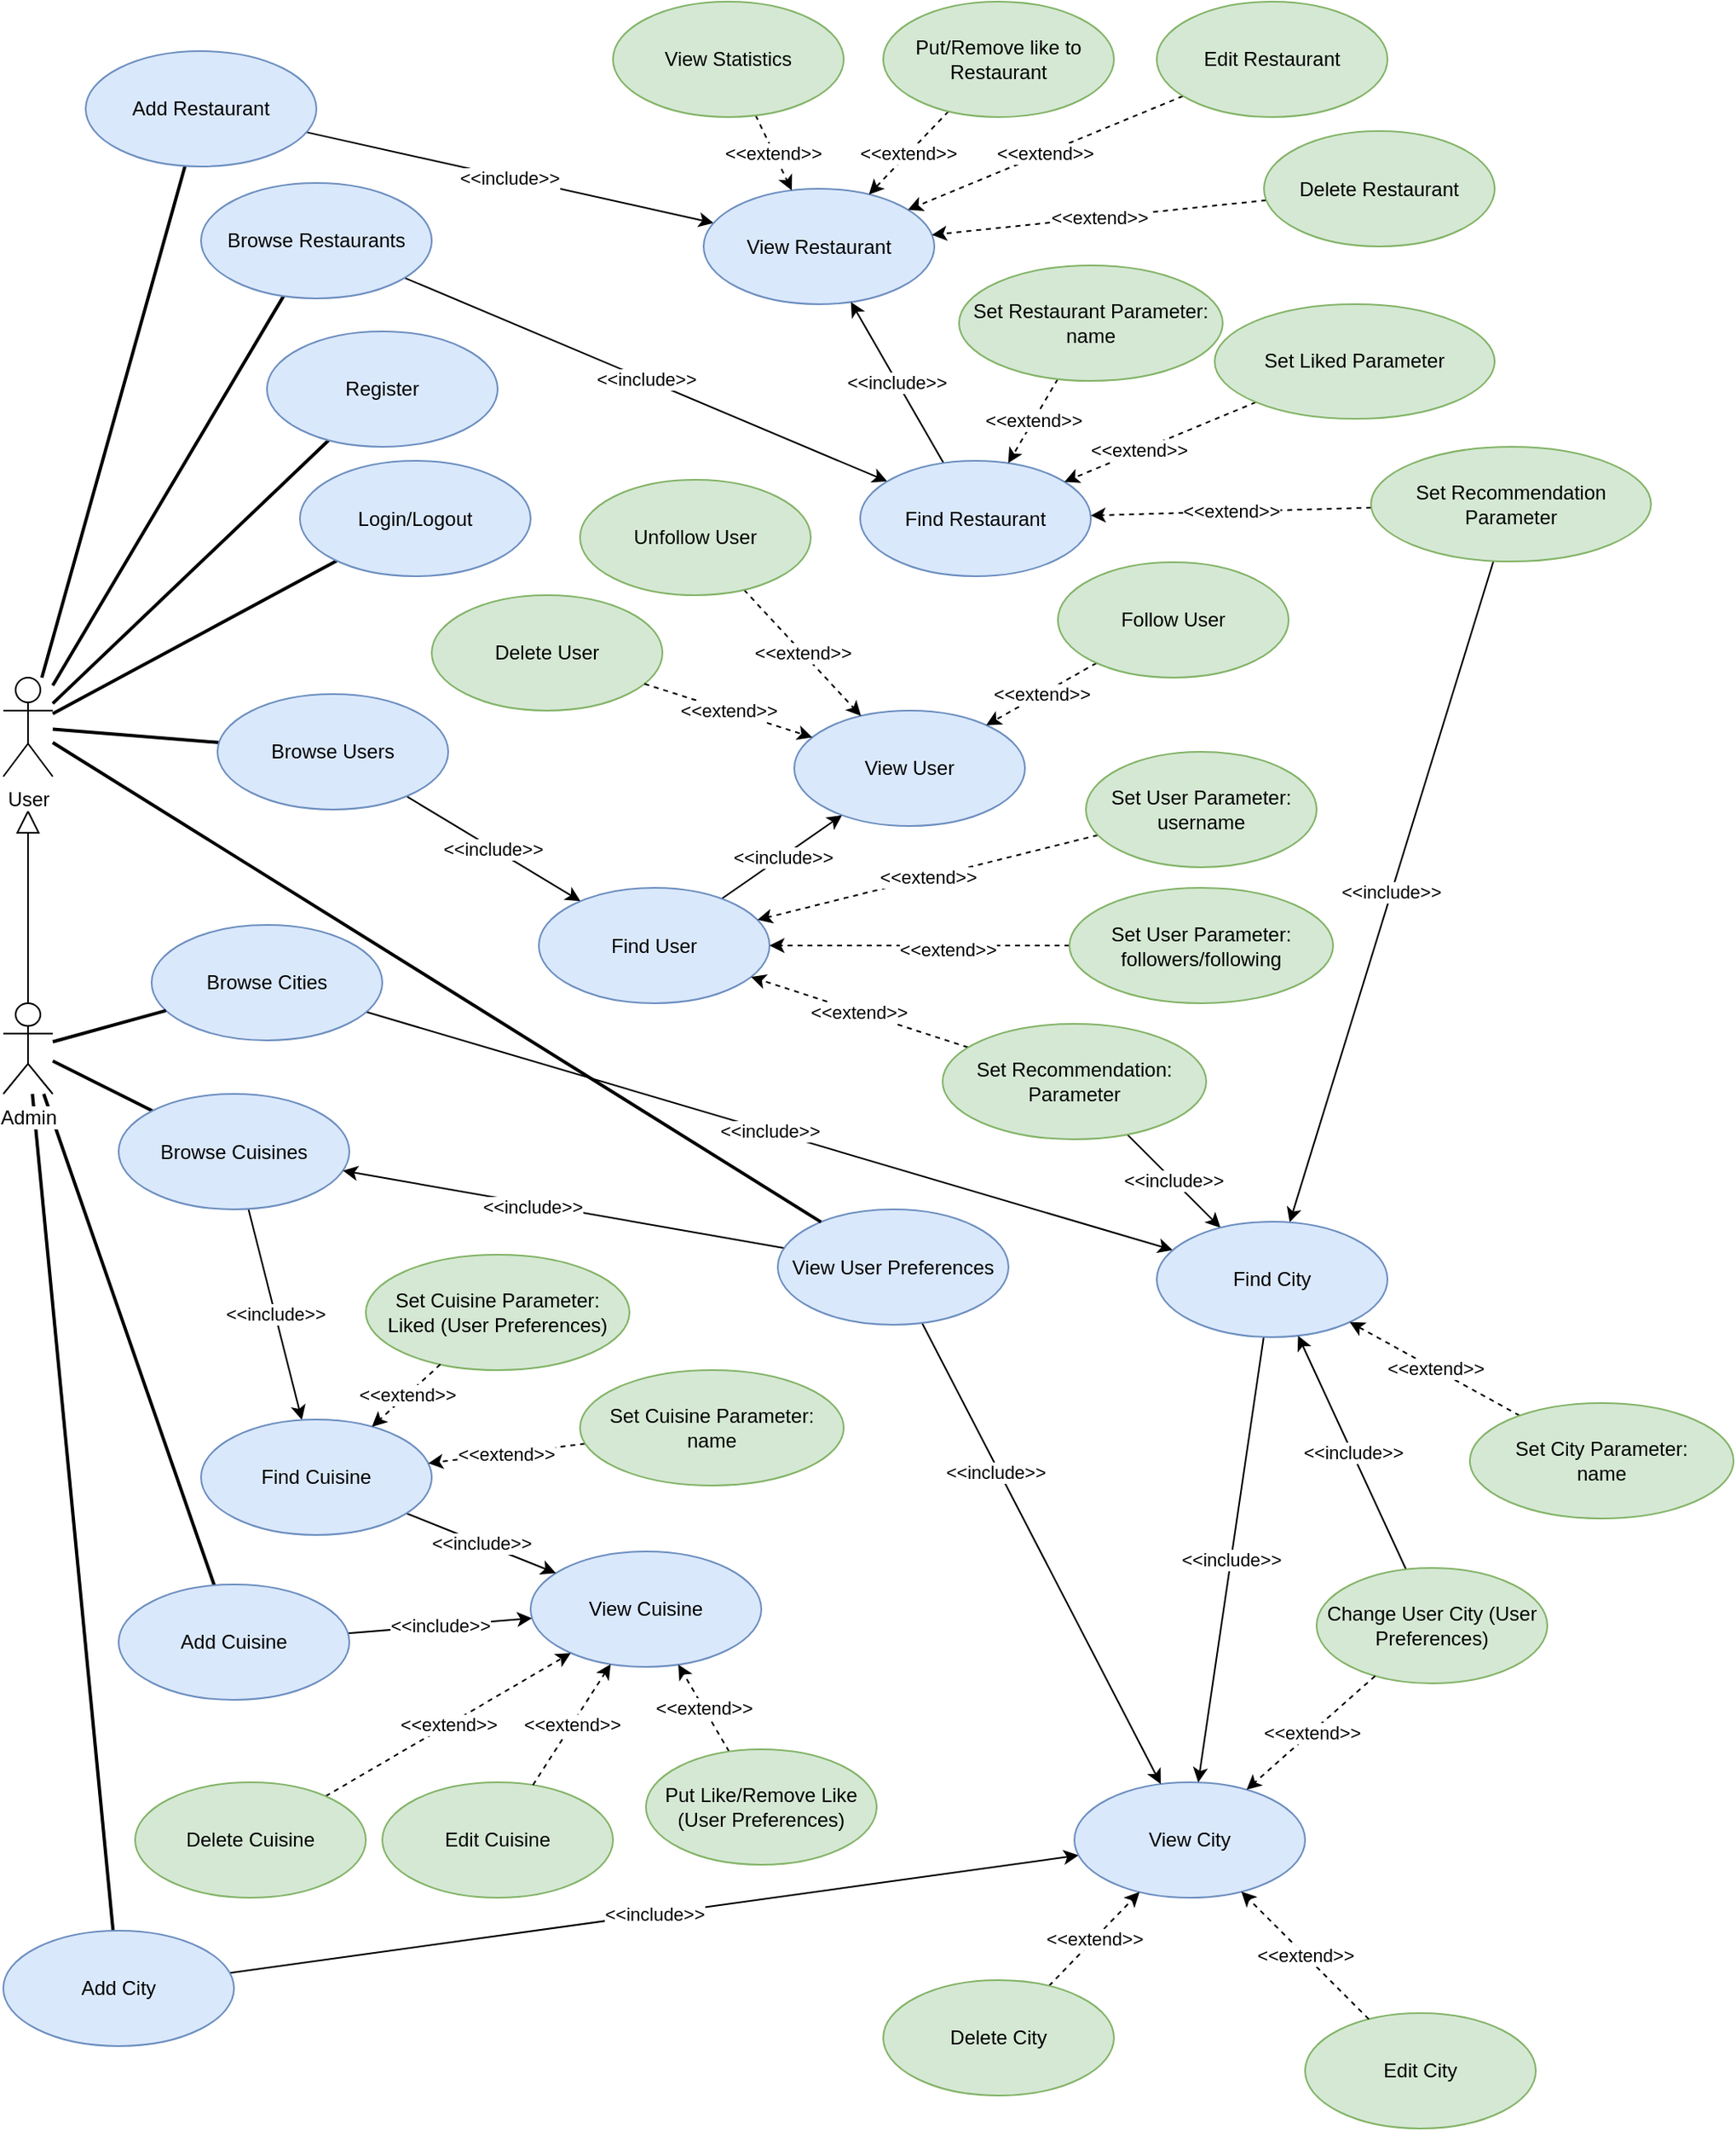 <mxfile version="13.4.5" type="github">
  <diagram id="KoGSpYwKqd-lorviJZdT" name="Page-1">
    <mxGraphModel dx="1414" dy="760" grid="1" gridSize="10" guides="1" tooltips="1" connect="1" arrows="1" fold="1" page="1" pageScale="1" pageWidth="690" pageHeight="980" math="0" shadow="0">
      <root>
        <mxCell id="0" />
        <mxCell id="1" parent="0" />
        <mxCell id="ns0X5BkVeZQu3-cm_ezH-1" style="edgeStyle=none;rounded=0;orthogonalLoop=1;jettySize=auto;html=1;endArrow=none;endFill=0;strokeWidth=2;" parent="1" source="ns0X5BkVeZQu3-cm_ezH-90" target="ns0X5BkVeZQu3-cm_ezH-9" edge="1">
          <mxGeometry relative="1" as="geometry" />
        </mxCell>
        <mxCell id="ns0X5BkVeZQu3-cm_ezH-2" style="edgeStyle=none;rounded=0;orthogonalLoop=1;jettySize=auto;html=1;endArrow=none;endFill=0;strokeWidth=2;" parent="1" source="ns0X5BkVeZQu3-cm_ezH-90" target="ns0X5BkVeZQu3-cm_ezH-29" edge="1">
          <mxGeometry relative="1" as="geometry" />
        </mxCell>
        <mxCell id="ns0X5BkVeZQu3-cm_ezH-3" style="edgeStyle=none;rounded=0;orthogonalLoop=1;jettySize=auto;html=1;endArrow=none;endFill=0;strokeWidth=2;" parent="1" source="ns0X5BkVeZQu3-cm_ezH-90" target="ns0X5BkVeZQu3-cm_ezH-10" edge="1">
          <mxGeometry relative="1" as="geometry" />
        </mxCell>
        <mxCell id="ns0X5BkVeZQu3-cm_ezH-4" style="edgeStyle=none;rounded=0;orthogonalLoop=1;jettySize=auto;html=1;endArrow=none;endFill=0;strokeWidth=2;" parent="1" source="ns0X5BkVeZQu3-cm_ezH-90" target="ns0X5BkVeZQu3-cm_ezH-11" edge="1">
          <mxGeometry relative="1" as="geometry" />
        </mxCell>
        <mxCell id="ns0X5BkVeZQu3-cm_ezH-5" style="edgeStyle=none;rounded=0;orthogonalLoop=1;jettySize=auto;html=1;endArrow=none;endFill=0;strokeWidth=2;" parent="1" source="ns0X5BkVeZQu3-cm_ezH-90" target="ns0X5BkVeZQu3-cm_ezH-18" edge="1">
          <mxGeometry relative="1" as="geometry" />
        </mxCell>
        <mxCell id="ns0X5BkVeZQu3-cm_ezH-7" style="edgeStyle=none;rounded=0;orthogonalLoop=1;jettySize=auto;html=1;endArrow=none;endFill=0;strokeWidth=2;" parent="1" source="ns0X5BkVeZQu3-cm_ezH-43" target="ns0X5BkVeZQu3-cm_ezH-57" edge="1">
          <mxGeometry relative="1" as="geometry">
            <mxPoint x="60" y="640" as="sourcePoint" />
          </mxGeometry>
        </mxCell>
        <mxCell id="ns0X5BkVeZQu3-cm_ezH-8" value="&amp;lt;&amp;lt;include&amp;gt;&amp;gt;" style="edgeStyle=none;rounded=0;orthogonalLoop=1;jettySize=auto;html=1;" parent="1" source="ns0X5BkVeZQu3-cm_ezH-9" target="ns0X5BkVeZQu3-cm_ezH-12" edge="1">
          <mxGeometry relative="1" as="geometry" />
        </mxCell>
        <mxCell id="ns0X5BkVeZQu3-cm_ezH-9" value="Add Restaurant" style="ellipse;whiteSpace=wrap;html=1;fontSize=12;fillColor=#dae8fc;strokeColor=#6c8ebf;" parent="1" vertex="1">
          <mxGeometry x="60" y="30" width="140" height="70" as="geometry" />
        </mxCell>
        <mxCell id="ns0X5BkVeZQu3-cm_ezH-10" value="Register" style="ellipse;whiteSpace=wrap;html=1;fontSize=12;fillColor=#dae8fc;strokeColor=#6c8ebf;" parent="1" vertex="1">
          <mxGeometry x="170" y="200" width="140" height="70" as="geometry" />
        </mxCell>
        <mxCell id="ns0X5BkVeZQu3-cm_ezH-11" value="Login/Logout" style="ellipse;whiteSpace=wrap;html=1;fontSize=12;fillColor=#dae8fc;strokeColor=#6c8ebf;" parent="1" vertex="1">
          <mxGeometry x="190" y="278.5" width="140" height="70" as="geometry" />
        </mxCell>
        <mxCell id="ns0X5BkVeZQu3-cm_ezH-12" value="View Restaurant" style="ellipse;whiteSpace=wrap;html=1;fontSize=12;fillColor=#dae8fc;strokeColor=#6c8ebf;" parent="1" vertex="1">
          <mxGeometry x="435" y="113.5" width="140" height="70" as="geometry" />
        </mxCell>
        <mxCell id="ns0X5BkVeZQu3-cm_ezH-13" value="&amp;lt;&amp;lt;extend&amp;gt;&amp;gt;" style="edgeStyle=none;rounded=0;orthogonalLoop=1;jettySize=auto;html=1;dashed=1;" parent="1" source="ns0X5BkVeZQu3-cm_ezH-14" target="ns0X5BkVeZQu3-cm_ezH-12" edge="1">
          <mxGeometry relative="1" as="geometry" />
        </mxCell>
        <mxCell id="ns0X5BkVeZQu3-cm_ezH-14" value="Edit Restaurant" style="ellipse;whiteSpace=wrap;html=1;fontSize=12;fillColor=#d5e8d4;strokeColor=#82b366;" parent="1" vertex="1">
          <mxGeometry x="710" width="140" height="70" as="geometry" />
        </mxCell>
        <mxCell id="ns0X5BkVeZQu3-cm_ezH-15" value="&amp;lt;&amp;lt;extend&amp;gt;&amp;gt;" style="edgeStyle=none;rounded=0;orthogonalLoop=1;jettySize=auto;html=1;dashed=1;" parent="1" source="ns0X5BkVeZQu3-cm_ezH-16" target="ns0X5BkVeZQu3-cm_ezH-12" edge="1">
          <mxGeometry relative="1" as="geometry" />
        </mxCell>
        <mxCell id="ns0X5BkVeZQu3-cm_ezH-16" value="Delete Restaurant" style="ellipse;whiteSpace=wrap;html=1;fontSize=12;fillColor=#d5e8d4;strokeColor=#82b366;" parent="1" vertex="1">
          <mxGeometry x="775.04" y="78.5" width="140" height="70" as="geometry" />
        </mxCell>
        <mxCell id="ns0X5BkVeZQu3-cm_ezH-17" value="&amp;lt;&amp;lt;include&amp;gt;&amp;gt;" style="edgeStyle=none;rounded=0;orthogonalLoop=1;jettySize=auto;html=1;" parent="1" source="ns0X5BkVeZQu3-cm_ezH-18" target="ns0X5BkVeZQu3-cm_ezH-20" edge="1">
          <mxGeometry relative="1" as="geometry" />
        </mxCell>
        <mxCell id="ns0X5BkVeZQu3-cm_ezH-18" value="Browse Users" style="ellipse;whiteSpace=wrap;html=1;fontSize=12;fillColor=#dae8fc;strokeColor=#6c8ebf;" parent="1" vertex="1">
          <mxGeometry x="140" y="420" width="140" height="70" as="geometry" />
        </mxCell>
        <mxCell id="ns0X5BkVeZQu3-cm_ezH-19" value="&amp;lt;&amp;lt;include&amp;gt;&amp;gt;" style="edgeStyle=none;rounded=0;orthogonalLoop=1;jettySize=auto;html=1;" parent="1" source="ns0X5BkVeZQu3-cm_ezH-20" target="ns0X5BkVeZQu3-cm_ezH-23" edge="1">
          <mxGeometry relative="1" as="geometry" />
        </mxCell>
        <mxCell id="ns0X5BkVeZQu3-cm_ezH-20" value="Find User" style="ellipse;whiteSpace=wrap;html=1;fontSize=12;fillColor=#dae8fc;strokeColor=#6c8ebf;" parent="1" vertex="1">
          <mxGeometry x="335" y="537.5" width="140" height="70" as="geometry" />
        </mxCell>
        <mxCell id="ns0X5BkVeZQu3-cm_ezH-21" value="&amp;lt;&amp;lt;extend&amp;gt;&amp;gt;" style="edgeStyle=none;rounded=0;orthogonalLoop=1;jettySize=auto;html=1;dashed=1;" parent="1" source="ns0X5BkVeZQu3-cm_ezH-22" target="ns0X5BkVeZQu3-cm_ezH-20" edge="1">
          <mxGeometry relative="1" as="geometry" />
        </mxCell>
        <mxCell id="ns0X5BkVeZQu3-cm_ezH-22" value="Set User Parameter:&lt;br&gt;username" style="ellipse;whiteSpace=wrap;html=1;fontSize=12;fillColor=#d5e8d4;strokeColor=#82b366;" parent="1" vertex="1">
          <mxGeometry x="667" y="455" width="140" height="70" as="geometry" />
        </mxCell>
        <mxCell id="ns0X5BkVeZQu3-cm_ezH-23" value="View User" style="ellipse;whiteSpace=wrap;html=1;fontSize=12;fillColor=#dae8fc;strokeColor=#6c8ebf;" parent="1" vertex="1">
          <mxGeometry x="490" y="430" width="140" height="70" as="geometry" />
        </mxCell>
        <mxCell id="ns0X5BkVeZQu3-cm_ezH-24" value="&amp;lt;&amp;lt;extend&amp;gt;&amp;gt;" style="edgeStyle=none;rounded=0;orthogonalLoop=1;jettySize=auto;html=1;dashed=1;" parent="1" source="ns0X5BkVeZQu3-cm_ezH-25" target="ns0X5BkVeZQu3-cm_ezH-23" edge="1">
          <mxGeometry relative="1" as="geometry" />
        </mxCell>
        <mxCell id="ns0X5BkVeZQu3-cm_ezH-25" value="Follow User" style="ellipse;whiteSpace=wrap;html=1;fontSize=12;fillColor=#d5e8d4;strokeColor=#82b366;" parent="1" vertex="1">
          <mxGeometry x="650" y="340" width="140" height="70" as="geometry" />
        </mxCell>
        <mxCell id="ns0X5BkVeZQu3-cm_ezH-26" value="&amp;lt;&amp;lt;extend&amp;gt;&amp;gt;" style="edgeStyle=none;rounded=0;orthogonalLoop=1;jettySize=auto;html=1;dashed=1;" parent="1" source="ns0X5BkVeZQu3-cm_ezH-27" target="ns0X5BkVeZQu3-cm_ezH-23" edge="1">
          <mxGeometry relative="1" as="geometry" />
        </mxCell>
        <mxCell id="ns0X5BkVeZQu3-cm_ezH-27" value="Unfollow User" style="ellipse;whiteSpace=wrap;html=1;fontSize=12;fillColor=#d5e8d4;strokeColor=#82b366;" parent="1" vertex="1">
          <mxGeometry x="360" y="290" width="140" height="70" as="geometry" />
        </mxCell>
        <mxCell id="ns0X5BkVeZQu3-cm_ezH-28" value="&amp;lt;&amp;lt;include&amp;gt;&amp;gt;" style="edgeStyle=none;rounded=0;orthogonalLoop=1;jettySize=auto;html=1;" parent="1" source="ns0X5BkVeZQu3-cm_ezH-29" target="ns0X5BkVeZQu3-cm_ezH-31" edge="1">
          <mxGeometry relative="1" as="geometry" />
        </mxCell>
        <mxCell id="ns0X5BkVeZQu3-cm_ezH-29" value="Browse Restaurants" style="ellipse;whiteSpace=wrap;html=1;fontSize=12;fillColor=#dae8fc;strokeColor=#6c8ebf;" parent="1" vertex="1">
          <mxGeometry x="130" y="110" width="140" height="70" as="geometry" />
        </mxCell>
        <mxCell id="ns0X5BkVeZQu3-cm_ezH-30" value="&amp;lt;&amp;lt;include&amp;gt;&amp;gt;" style="edgeStyle=none;rounded=0;orthogonalLoop=1;jettySize=auto;html=1;" parent="1" source="ns0X5BkVeZQu3-cm_ezH-31" target="ns0X5BkVeZQu3-cm_ezH-12" edge="1">
          <mxGeometry relative="1" as="geometry" />
        </mxCell>
        <mxCell id="ns0X5BkVeZQu3-cm_ezH-31" value="Find Restaurant" style="ellipse;whiteSpace=wrap;html=1;fontSize=12;fillColor=#dae8fc;strokeColor=#6c8ebf;" parent="1" vertex="1">
          <mxGeometry x="530" y="278.5" width="140" height="70" as="geometry" />
        </mxCell>
        <mxCell id="ns0X5BkVeZQu3-cm_ezH-32" value="&amp;lt;&amp;lt;extend&amp;gt;&amp;gt;" style="edgeStyle=none;rounded=0;orthogonalLoop=1;jettySize=auto;html=1;dashed=1;" parent="1" source="ns0X5BkVeZQu3-cm_ezH-33" target="ns0X5BkVeZQu3-cm_ezH-31" edge="1">
          <mxGeometry relative="1" as="geometry" />
        </mxCell>
        <mxCell id="ns0X5BkVeZQu3-cm_ezH-33" value="Set Restaurant Parameter:&lt;br&gt;name" style="ellipse;whiteSpace=wrap;html=1;fontSize=12;fillColor=#d5e8d4;strokeColor=#82b366;" parent="1" vertex="1">
          <mxGeometry x="590" y="160.0" width="160" height="70" as="geometry" />
        </mxCell>
        <mxCell id="ns0X5BkVeZQu3-cm_ezH-34" value="&amp;lt;&amp;lt;extend&amp;gt;&amp;gt;" style="edgeStyle=none;rounded=0;orthogonalLoop=1;jettySize=auto;html=1;dashed=1;" parent="1" source="ns0X5BkVeZQu3-cm_ezH-35" target="ns0X5BkVeZQu3-cm_ezH-31" edge="1">
          <mxGeometry relative="1" as="geometry" />
        </mxCell>
        <mxCell id="BuOQDspDSRokzwu6V2aT-3" value="&amp;lt;&amp;lt;include&amp;gt;&amp;gt;" style="edgeStyle=none;rounded=0;orthogonalLoop=1;jettySize=auto;html=1;" parent="1" source="ns0X5BkVeZQu3-cm_ezH-35" target="ns0X5BkVeZQu3-cm_ezH-59" edge="1">
          <mxGeometry relative="1" as="geometry" />
        </mxCell>
        <mxCell id="ns0X5BkVeZQu3-cm_ezH-35" value="Set Recommendation Parameter" style="ellipse;whiteSpace=wrap;html=1;fontSize=12;fillColor=#d5e8d4;strokeColor=#82b366;" parent="1" vertex="1">
          <mxGeometry x="840" y="270" width="169.92" height="69.54" as="geometry" />
        </mxCell>
        <mxCell id="ns0X5BkVeZQu3-cm_ezH-36" value="&amp;lt;&amp;lt;extend&amp;gt;&amp;gt;" style="edgeStyle=none;rounded=0;orthogonalLoop=1;jettySize=auto;html=1;dashed=1;" parent="1" source="ns0X5BkVeZQu3-cm_ezH-37" target="ns0X5BkVeZQu3-cm_ezH-12" edge="1">
          <mxGeometry relative="1" as="geometry" />
        </mxCell>
        <mxCell id="ns0X5BkVeZQu3-cm_ezH-37" value="Put/Remove like to Restaurant" style="ellipse;whiteSpace=wrap;html=1;fontSize=12;fillColor=#d5e8d4;strokeColor=#82b366;" parent="1" vertex="1">
          <mxGeometry x="544" width="140" height="70" as="geometry" />
        </mxCell>
        <mxCell id="ns0X5BkVeZQu3-cm_ezH-38" value="&amp;lt;&amp;lt;extend&amp;gt;&amp;gt;" style="edgeStyle=none;rounded=0;orthogonalLoop=1;jettySize=auto;html=1;dashed=1;" parent="1" source="ns0X5BkVeZQu3-cm_ezH-39" target="ns0X5BkVeZQu3-cm_ezH-20" edge="1">
          <mxGeometry relative="1" as="geometry" />
        </mxCell>
        <mxCell id="BuOQDspDSRokzwu6V2aT-2" value="&amp;lt;&amp;lt;include&amp;gt;&amp;gt;" style="edgeStyle=none;rounded=0;orthogonalLoop=1;jettySize=auto;html=1;" parent="1" source="ns0X5BkVeZQu3-cm_ezH-39" target="ns0X5BkVeZQu3-cm_ezH-59" edge="1">
          <mxGeometry relative="1" as="geometry" />
        </mxCell>
        <mxCell id="ns0X5BkVeZQu3-cm_ezH-39" value="Set Recommendation: Parameter" style="ellipse;whiteSpace=wrap;html=1;fontSize=12;fillColor=#d5e8d4;strokeColor=#82b366;" parent="1" vertex="1">
          <mxGeometry x="580" y="620" width="160" height="70" as="geometry" />
        </mxCell>
        <mxCell id="ns0X5BkVeZQu3-cm_ezH-40" style="edgeStyle=none;rounded=0;orthogonalLoop=1;jettySize=auto;html=1;endArrow=none;endFill=0;strokeWidth=2;" parent="1" source="ns0X5BkVeZQu3-cm_ezH-43" target="ns0X5BkVeZQu3-cm_ezH-45" edge="1">
          <mxGeometry relative="1" as="geometry" />
        </mxCell>
        <mxCell id="ns0X5BkVeZQu3-cm_ezH-41" style="edgeStyle=none;rounded=0;orthogonalLoop=1;jettySize=auto;html=1;endArrow=none;endFill=0;strokeWidth=2;" parent="1" source="ns0X5BkVeZQu3-cm_ezH-43" target="ns0X5BkVeZQu3-cm_ezH-47" edge="1">
          <mxGeometry relative="1" as="geometry" />
        </mxCell>
        <mxCell id="ns0X5BkVeZQu3-cm_ezH-42" style="edgeStyle=none;rounded=0;orthogonalLoop=1;jettySize=auto;html=1;endArrow=block;endFill=0;endSize=12;strokeWidth=1;" parent="1" source="ns0X5BkVeZQu3-cm_ezH-43" edge="1">
          <mxGeometry relative="1" as="geometry">
            <mxPoint x="25" y="490" as="targetPoint" />
          </mxGeometry>
        </mxCell>
        <mxCell id="ns0X5BkVeZQu3-cm_ezH-43" value="Admin" style="shape=umlActor;verticalLabelPosition=bottom;labelBackgroundColor=#ffffff;verticalAlign=top;html=1;" parent="1" vertex="1">
          <mxGeometry x="10" y="607.5" width="30" height="55" as="geometry" />
        </mxCell>
        <mxCell id="ns0X5BkVeZQu3-cm_ezH-44" value="&amp;lt;&amp;lt;include&amp;gt;&amp;gt;" style="edgeStyle=none;rounded=0;orthogonalLoop=1;jettySize=auto;html=1;" parent="1" source="ns0X5BkVeZQu3-cm_ezH-45" target="ns0X5BkVeZQu3-cm_ezH-49" edge="1">
          <mxGeometry relative="1" as="geometry" />
        </mxCell>
        <mxCell id="ns0X5BkVeZQu3-cm_ezH-45" value="Add City" style="ellipse;whiteSpace=wrap;html=1;fontSize=12;fillColor=#dae8fc;strokeColor=#6c8ebf;" parent="1" vertex="1">
          <mxGeometry x="10" y="1169.996" width="140" height="70" as="geometry" />
        </mxCell>
        <mxCell id="ns0X5BkVeZQu3-cm_ezH-46" value="&amp;lt;&amp;lt;include&amp;gt;&amp;gt;" style="edgeStyle=none;rounded=0;orthogonalLoop=1;jettySize=auto;html=1;" parent="1" source="ns0X5BkVeZQu3-cm_ezH-47" target="ns0X5BkVeZQu3-cm_ezH-48" edge="1">
          <mxGeometry relative="1" as="geometry" />
        </mxCell>
        <mxCell id="ns0X5BkVeZQu3-cm_ezH-47" value="Add Cuisine" style="ellipse;whiteSpace=wrap;html=1;fontSize=12;fillColor=#dae8fc;strokeColor=#6c8ebf;" parent="1" vertex="1">
          <mxGeometry x="80" y="960" width="140" height="70" as="geometry" />
        </mxCell>
        <mxCell id="ns0X5BkVeZQu3-cm_ezH-48" value="View Cuisine" style="ellipse;whiteSpace=wrap;html=1;fontSize=12;fillColor=#dae8fc;strokeColor=#6c8ebf;" parent="1" vertex="1">
          <mxGeometry x="330.0" y="940" width="140" height="70" as="geometry" />
        </mxCell>
        <mxCell id="ns0X5BkVeZQu3-cm_ezH-49" value="View City" style="ellipse;whiteSpace=wrap;html=1;fontSize=12;fillColor=#dae8fc;strokeColor=#6c8ebf;" parent="1" vertex="1">
          <mxGeometry x="660" y="1080" width="140" height="70" as="geometry" />
        </mxCell>
        <mxCell id="ns0X5BkVeZQu3-cm_ezH-50" value="&amp;lt;&amp;lt;extend&amp;gt;&amp;gt;" style="edgeStyle=none;rounded=0;orthogonalLoop=1;jettySize=auto;html=1;dashed=1;" parent="1" source="ns0X5BkVeZQu3-cm_ezH-51" target="ns0X5BkVeZQu3-cm_ezH-48" edge="1">
          <mxGeometry relative="1" as="geometry" />
        </mxCell>
        <mxCell id="ns0X5BkVeZQu3-cm_ezH-51" value="Delete Cuisine" style="ellipse;whiteSpace=wrap;html=1;fontSize=12;fillColor=#d5e8d4;strokeColor=#82b366;" parent="1" vertex="1">
          <mxGeometry x="90" y="1080" width="140" height="70" as="geometry" />
        </mxCell>
        <mxCell id="ns0X5BkVeZQu3-cm_ezH-52" value="&amp;lt;&amp;lt;extend&amp;gt;&amp;gt;" style="edgeStyle=none;rounded=0;orthogonalLoop=1;jettySize=auto;html=1;dashed=1;" parent="1" source="ns0X5BkVeZQu3-cm_ezH-53" target="ns0X5BkVeZQu3-cm_ezH-49" edge="1">
          <mxGeometry relative="1" as="geometry" />
        </mxCell>
        <mxCell id="ns0X5BkVeZQu3-cm_ezH-53" value="Delete City" style="ellipse;whiteSpace=wrap;html=1;fontSize=12;fillColor=#d5e8d4;strokeColor=#82b366;" parent="1" vertex="1">
          <mxGeometry x="544" y="1200" width="140" height="70" as="geometry" />
        </mxCell>
        <mxCell id="ns0X5BkVeZQu3-cm_ezH-54" value="&amp;lt;&amp;lt;include&amp;gt;&amp;gt;" style="edgeStyle=none;rounded=0;orthogonalLoop=1;jettySize=auto;html=1;" parent="1" source="ns0X5BkVeZQu3-cm_ezH-55" target="ns0X5BkVeZQu3-cm_ezH-59" edge="1">
          <mxGeometry relative="1" as="geometry" />
        </mxCell>
        <mxCell id="ns0X5BkVeZQu3-cm_ezH-56" value="&amp;lt;&amp;lt;include&amp;gt;&amp;gt;" style="edgeStyle=none;rounded=0;orthogonalLoop=1;jettySize=auto;html=1;" parent="1" source="ns0X5BkVeZQu3-cm_ezH-57" target="ns0X5BkVeZQu3-cm_ezH-63" edge="1">
          <mxGeometry relative="1" as="geometry" />
        </mxCell>
        <mxCell id="ns0X5BkVeZQu3-cm_ezH-57" value="Browse Cuisines" style="ellipse;whiteSpace=wrap;html=1;fontSize=12;fillColor=#dae8fc;strokeColor=#6c8ebf;" parent="1" vertex="1">
          <mxGeometry x="80" y="662.5" width="140" height="70" as="geometry" />
        </mxCell>
        <mxCell id="ns0X5BkVeZQu3-cm_ezH-58" value="&amp;lt;&amp;lt;include&amp;gt;&amp;gt;" style="edgeStyle=none;rounded=0;orthogonalLoop=1;jettySize=auto;html=1;" parent="1" source="ns0X5BkVeZQu3-cm_ezH-59" target="ns0X5BkVeZQu3-cm_ezH-49" edge="1">
          <mxGeometry relative="1" as="geometry" />
        </mxCell>
        <mxCell id="ns0X5BkVeZQu3-cm_ezH-59" value="Find City" style="ellipse;whiteSpace=wrap;html=1;fontSize=12;fillColor=#dae8fc;strokeColor=#6c8ebf;" parent="1" vertex="1">
          <mxGeometry x="710" y="740" width="140" height="70" as="geometry" />
        </mxCell>
        <mxCell id="ns0X5BkVeZQu3-cm_ezH-60" value="&amp;lt;&amp;lt;extend&amp;gt;&amp;gt;" style="edgeStyle=none;rounded=0;orthogonalLoop=1;jettySize=auto;html=1;dashed=1;" parent="1" source="ns0X5BkVeZQu3-cm_ezH-61" target="ns0X5BkVeZQu3-cm_ezH-59" edge="1">
          <mxGeometry relative="1" as="geometry" />
        </mxCell>
        <mxCell id="ns0X5BkVeZQu3-cm_ezH-61" value="Set City Parameter:&lt;br&gt;name" style="ellipse;whiteSpace=wrap;html=1;fontSize=12;fillColor=#d5e8d4;strokeColor=#82b366;" parent="1" vertex="1">
          <mxGeometry x="900" y="850" width="160" height="70" as="geometry" />
        </mxCell>
        <mxCell id="ns0X5BkVeZQu3-cm_ezH-62" value="&amp;lt;&amp;lt;include&amp;gt;&amp;gt;" style="edgeStyle=none;rounded=0;orthogonalLoop=1;jettySize=auto;html=1;" parent="1" source="ns0X5BkVeZQu3-cm_ezH-63" target="ns0X5BkVeZQu3-cm_ezH-48" edge="1">
          <mxGeometry relative="1" as="geometry" />
        </mxCell>
        <mxCell id="ns0X5BkVeZQu3-cm_ezH-63" value="Find Cuisine" style="ellipse;whiteSpace=wrap;html=1;fontSize=12;fillColor=#dae8fc;strokeColor=#6c8ebf;" parent="1" vertex="1">
          <mxGeometry x="130" y="860" width="140" height="70" as="geometry" />
        </mxCell>
        <mxCell id="ns0X5BkVeZQu3-cm_ezH-64" value="&amp;lt;&amp;lt;extend&amp;gt;&amp;gt;" style="edgeStyle=none;rounded=0;orthogonalLoop=1;jettySize=auto;html=1;dashed=1;" parent="1" source="ns0X5BkVeZQu3-cm_ezH-65" target="ns0X5BkVeZQu3-cm_ezH-63" edge="1">
          <mxGeometry relative="1" as="geometry" />
        </mxCell>
        <mxCell id="ns0X5BkVeZQu3-cm_ezH-65" value="Set Cuisine Parameter:&lt;br&gt;name" style="ellipse;whiteSpace=wrap;html=1;fontSize=12;fillColor=#d5e8d4;strokeColor=#82b366;" parent="1" vertex="1">
          <mxGeometry x="360" y="830" width="160" height="70" as="geometry" />
        </mxCell>
        <mxCell id="ns0X5BkVeZQu3-cm_ezH-66" value="&amp;lt;&amp;lt;extend&amp;gt;&amp;gt;" style="edgeStyle=none;rounded=0;orthogonalLoop=1;jettySize=auto;html=1;dashed=1;" parent="1" source="ns0X5BkVeZQu3-cm_ezH-67" target="ns0X5BkVeZQu3-cm_ezH-48" edge="1">
          <mxGeometry relative="1" as="geometry" />
        </mxCell>
        <mxCell id="ns0X5BkVeZQu3-cm_ezH-67" value="Put Like/Remove Like&lt;br&gt;(User Preferences)" style="ellipse;whiteSpace=wrap;html=1;fontSize=12;fillColor=#d5e8d4;strokeColor=#82b366;" parent="1" vertex="1">
          <mxGeometry x="400" y="1060" width="140" height="70" as="geometry" />
        </mxCell>
        <mxCell id="ns0X5BkVeZQu3-cm_ezH-68" value="&amp;lt;&amp;lt;extend&amp;gt;&amp;gt;" style="rounded=0;orthogonalLoop=1;jettySize=auto;html=1;dashed=1;" parent="1" source="ns0X5BkVeZQu3-cm_ezH-69" target="ns0X5BkVeZQu3-cm_ezH-12" edge="1">
          <mxGeometry relative="1" as="geometry" />
        </mxCell>
        <mxCell id="ns0X5BkVeZQu3-cm_ezH-69" value="View Statistics" style="ellipse;whiteSpace=wrap;html=1;fontSize=12;fillColor=#d5e8d4;strokeColor=#82b366;" parent="1" vertex="1">
          <mxGeometry x="380" width="140" height="70" as="geometry" />
        </mxCell>
        <mxCell id="ns0X5BkVeZQu3-cm_ezH-70" style="edgeStyle=none;rounded=0;orthogonalLoop=1;jettySize=auto;html=1;endArrow=classic;endFill=1;dashed=1;" parent="1" source="ns0X5BkVeZQu3-cm_ezH-72" target="ns0X5BkVeZQu3-cm_ezH-31" edge="1">
          <mxGeometry relative="1" as="geometry" />
        </mxCell>
        <mxCell id="ns0X5BkVeZQu3-cm_ezH-71" value="&amp;lt;&amp;lt;extend&amp;gt;&amp;gt;" style="text;html=1;resizable=0;points=[];align=center;verticalAlign=middle;labelBackgroundColor=#ffffff;fontSize=11;" parent="ns0X5BkVeZQu3-cm_ezH-70" vertex="1" connectable="0">
          <mxGeometry x="0.215" y="-1" relative="1" as="geometry">
            <mxPoint as="offset" />
          </mxGeometry>
        </mxCell>
        <mxCell id="ns0X5BkVeZQu3-cm_ezH-72" value="Set Liked Parameter" style="ellipse;whiteSpace=wrap;html=1;fontSize=12;fillColor=#d5e8d4;strokeColor=#82b366;" parent="1" vertex="1">
          <mxGeometry x="745.12" y="183.5" width="169.92" height="69.54" as="geometry" />
        </mxCell>
        <mxCell id="ns0X5BkVeZQu3-cm_ezH-73" style="edgeStyle=none;rounded=0;orthogonalLoop=1;jettySize=auto;html=1;dashed=1;endArrow=classic;endFill=1;" parent="1" source="ns0X5BkVeZQu3-cm_ezH-75" target="ns0X5BkVeZQu3-cm_ezH-20" edge="1">
          <mxGeometry relative="1" as="geometry" />
        </mxCell>
        <mxCell id="ns0X5BkVeZQu3-cm_ezH-74" value="&amp;lt;&amp;lt;extend&amp;gt;&amp;gt;" style="text;html=1;resizable=0;points=[];align=center;verticalAlign=middle;labelBackgroundColor=#ffffff;fontSize=11;" parent="ns0X5BkVeZQu3-cm_ezH-73" vertex="1" connectable="0">
          <mxGeometry x="-0.197" y="2" relative="1" as="geometry">
            <mxPoint x="-1" as="offset" />
          </mxGeometry>
        </mxCell>
        <mxCell id="ns0X5BkVeZQu3-cm_ezH-75" value="Set User Parameter: followers/following" style="ellipse;whiteSpace=wrap;html=1;fontSize=12;fillColor=#d5e8d4;strokeColor=#82b366;" parent="1" vertex="1">
          <mxGeometry x="657" y="537.5" width="160" height="70" as="geometry" />
        </mxCell>
        <mxCell id="ns0X5BkVeZQu3-cm_ezH-76" value="Edit Cuisine" style="ellipse;whiteSpace=wrap;html=1;fontSize=12;fillColor=#d5e8d4;strokeColor=#82b366;" parent="1" vertex="1">
          <mxGeometry x="240" y="1080" width="140" height="70" as="geometry" />
        </mxCell>
        <mxCell id="ns0X5BkVeZQu3-cm_ezH-77" value="&amp;lt;&amp;lt;extend&amp;gt;&amp;gt;" style="edgeStyle=none;rounded=0;orthogonalLoop=1;jettySize=auto;html=1;dashed=1;" parent="1" source="ns0X5BkVeZQu3-cm_ezH-76" target="ns0X5BkVeZQu3-cm_ezH-48" edge="1">
          <mxGeometry relative="1" as="geometry">
            <mxPoint x="295.369" y="964.897" as="targetPoint" />
          </mxGeometry>
        </mxCell>
        <mxCell id="ns0X5BkVeZQu3-cm_ezH-78" value="Edit City" style="ellipse;whiteSpace=wrap;html=1;fontSize=12;fillColor=#d5e8d4;strokeColor=#82b366;" parent="1" vertex="1">
          <mxGeometry x="800" y="1220" width="140" height="70" as="geometry" />
        </mxCell>
        <mxCell id="ns0X5BkVeZQu3-cm_ezH-79" value="&amp;lt;&amp;lt;extend&amp;gt;&amp;gt;" style="edgeStyle=none;rounded=0;orthogonalLoop=1;jettySize=auto;html=1;dashed=1;" parent="1" source="ns0X5BkVeZQu3-cm_ezH-78" target="ns0X5BkVeZQu3-cm_ezH-49" edge="1">
          <mxGeometry relative="1" as="geometry">
            <mxPoint x="937.759" y="1071.16" as="targetPoint" />
          </mxGeometry>
        </mxCell>
        <mxCell id="ns0X5BkVeZQu3-cm_ezH-81" style="edgeStyle=none;rounded=0;orthogonalLoop=1;jettySize=auto;html=1;endArrow=classic;endFill=1;strokeWidth=1;" parent="1" source="ns0X5BkVeZQu3-cm_ezH-85" target="ns0X5BkVeZQu3-cm_ezH-49" edge="1">
          <mxGeometry relative="1" as="geometry" />
        </mxCell>
        <mxCell id="ns0X5BkVeZQu3-cm_ezH-82" value="&amp;lt;&amp;lt;include&amp;gt;&amp;gt;" style="text;html=1;resizable=0;points=[];align=center;verticalAlign=middle;labelBackgroundColor=#ffffff;fontSize=11;" parent="ns0X5BkVeZQu3-cm_ezH-81" vertex="1" connectable="0">
          <mxGeometry x="-0.358" y="-3" relative="1" as="geometry">
            <mxPoint y="-1" as="offset" />
          </mxGeometry>
        </mxCell>
        <mxCell id="ns0X5BkVeZQu3-cm_ezH-83" style="edgeStyle=none;rounded=0;orthogonalLoop=1;jettySize=auto;html=1;endArrow=classic;endFill=1;strokeWidth=1;" parent="1" source="ns0X5BkVeZQu3-cm_ezH-85" target="ns0X5BkVeZQu3-cm_ezH-57" edge="1">
          <mxGeometry relative="1" as="geometry" />
        </mxCell>
        <mxCell id="ns0X5BkVeZQu3-cm_ezH-84" value="&amp;lt;&amp;lt;include&amp;gt;&amp;gt;" style="text;html=1;resizable=0;points=[];align=center;verticalAlign=middle;labelBackgroundColor=#ffffff;fontSize=11;" parent="ns0X5BkVeZQu3-cm_ezH-83" vertex="1" connectable="0">
          <mxGeometry x="0.136" y="1" relative="1" as="geometry">
            <mxPoint x="-1" as="offset" />
          </mxGeometry>
        </mxCell>
        <mxCell id="ns0X5BkVeZQu3-cm_ezH-85" value="View User Preferences" style="ellipse;whiteSpace=wrap;html=1;fontSize=12;fillColor=#dae8fc;strokeColor=#6c8ebf;" parent="1" vertex="1">
          <mxGeometry x="480" y="732.5" width="140" height="70" as="geometry" />
        </mxCell>
        <mxCell id="ns0X5BkVeZQu3-cm_ezH-86" value="Set Cuisine Parameter:&lt;br&gt;Liked (User Preferences)" style="ellipse;whiteSpace=wrap;html=1;fontSize=12;fillColor=#d5e8d4;strokeColor=#82b366;" parent="1" vertex="1">
          <mxGeometry x="230" y="760" width="160" height="70" as="geometry" />
        </mxCell>
        <mxCell id="ns0X5BkVeZQu3-cm_ezH-87" value="&amp;lt;&amp;lt;extend&amp;gt;&amp;gt;" style="edgeStyle=none;rounded=0;orthogonalLoop=1;jettySize=auto;html=1;dashed=1;" parent="1" source="ns0X5BkVeZQu3-cm_ezH-86" target="ns0X5BkVeZQu3-cm_ezH-63" edge="1">
          <mxGeometry relative="1" as="geometry">
            <mxPoint x="134.116" y="629.281" as="targetPoint" />
          </mxGeometry>
        </mxCell>
        <mxCell id="BuOQDspDSRokzwu6V2aT-1" value="&amp;lt;&amp;lt;include&amp;gt;&amp;gt;" style="rounded=0;orthogonalLoop=1;jettySize=auto;html=1;" parent="1" source="ns0X5BkVeZQu3-cm_ezH-88" target="ns0X5BkVeZQu3-cm_ezH-59" edge="1">
          <mxGeometry relative="1" as="geometry" />
        </mxCell>
        <mxCell id="ns0X5BkVeZQu3-cm_ezH-88" value="Change User City (User Preferences)" style="ellipse;whiteSpace=wrap;html=1;fontSize=12;fillColor=#d5e8d4;strokeColor=#82b366;" parent="1" vertex="1">
          <mxGeometry x="807" y="950" width="140" height="70" as="geometry" />
        </mxCell>
        <mxCell id="ns0X5BkVeZQu3-cm_ezH-89" value="&amp;lt;&amp;lt;extend&amp;gt;&amp;gt;" style="edgeStyle=none;rounded=0;orthogonalLoop=1;jettySize=auto;html=1;dashed=1;" parent="1" source="ns0X5BkVeZQu3-cm_ezH-88" target="ns0X5BkVeZQu3-cm_ezH-49" edge="1">
          <mxGeometry relative="1" as="geometry">
            <mxPoint x="721.326" y="1219.067" as="targetPoint" />
          </mxGeometry>
        </mxCell>
        <mxCell id="ns0X5BkVeZQu3-cm_ezH-90" value="User" style="shape=umlActor;verticalLabelPosition=bottom;labelBackgroundColor=#ffffff;verticalAlign=top;html=1;" parent="1" vertex="1">
          <mxGeometry x="10" y="410" width="30" height="60" as="geometry" />
        </mxCell>
        <mxCell id="ns0X5BkVeZQu3-cm_ezH-91" value="Delete User" style="ellipse;whiteSpace=wrap;html=1;fontSize=12;fillColor=#d5e8d4;strokeColor=#82b366;" parent="1" vertex="1">
          <mxGeometry x="270" y="360" width="140" height="70" as="geometry" />
        </mxCell>
        <mxCell id="ns0X5BkVeZQu3-cm_ezH-92" value="&amp;lt;&amp;lt;extend&amp;gt;&amp;gt;" style="edgeStyle=none;rounded=0;orthogonalLoop=1;jettySize=auto;html=1;dashed=1;" parent="1" source="ns0X5BkVeZQu3-cm_ezH-91" target="ns0X5BkVeZQu3-cm_ezH-23" edge="1">
          <mxGeometry relative="1" as="geometry">
            <mxPoint x="819.719" y="445.339" as="sourcePoint" />
            <mxPoint x="657.307" y="421.615" as="targetPoint" />
          </mxGeometry>
        </mxCell>
        <mxCell id="ns0X5BkVeZQu3-cm_ezH-55" value="Browse Cities" style="ellipse;whiteSpace=wrap;html=1;fontSize=12;fillColor=#dae8fc;strokeColor=#6c8ebf;" parent="1" vertex="1">
          <mxGeometry x="100" y="560" width="140" height="70" as="geometry" />
        </mxCell>
        <mxCell id="m7MepFI8qFz4v89yb9T5-1" style="edgeStyle=none;rounded=0;orthogonalLoop=1;jettySize=auto;html=1;endArrow=none;endFill=0;strokeWidth=2;" edge="1" parent="1" source="ns0X5BkVeZQu3-cm_ezH-43" target="ns0X5BkVeZQu3-cm_ezH-55">
          <mxGeometry relative="1" as="geometry">
            <mxPoint x="40" y="448.51" as="targetPoint" />
            <mxPoint x="90" y="610" as="sourcePoint" />
          </mxGeometry>
        </mxCell>
        <mxCell id="m7MepFI8qFz4v89yb9T5-2" style="edgeStyle=none;rounded=0;orthogonalLoop=1;jettySize=auto;html=1;endArrow=none;endFill=0;strokeWidth=2;" edge="1" parent="1" source="ns0X5BkVeZQu3-cm_ezH-90" target="ns0X5BkVeZQu3-cm_ezH-85">
          <mxGeometry relative="1" as="geometry">
            <mxPoint x="389.1" y="709.996" as="sourcePoint" />
            <mxPoint x="490.003" y="718.178" as="targetPoint" />
          </mxGeometry>
        </mxCell>
      </root>
    </mxGraphModel>
  </diagram>
</mxfile>
